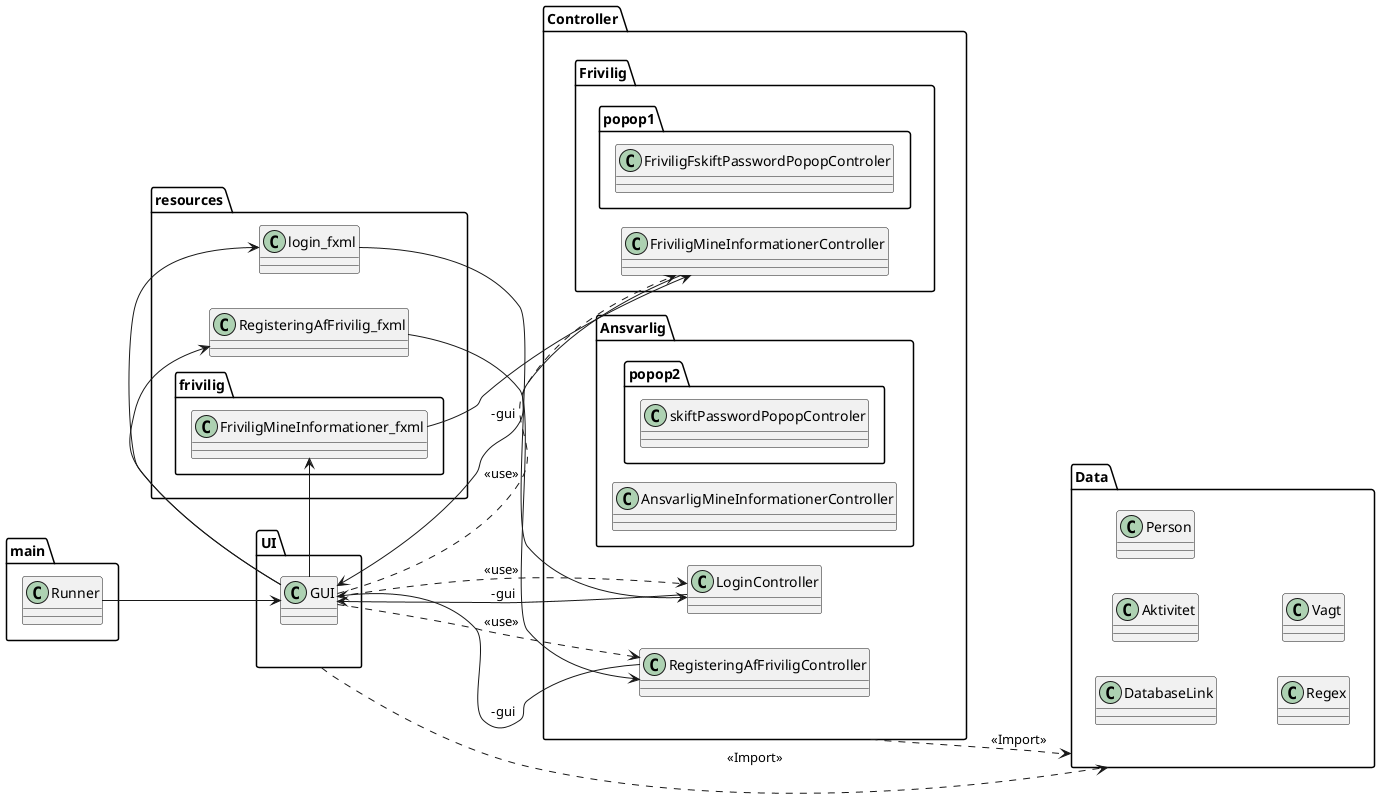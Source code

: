 @startuml
skinparam classAttributeIconSize 0
left to right direction

package resources{
    class login_fxml
    class RegisteringAfFrivilig_fxml
    package frivilig{
        class FriviligMineInformationer_fxml
    }
}

package Controller {
    class LoginController
    class RegisteringAfFriviligController
    package Frivilig{
        class FriviligMineInformationerController
        package popop1{
            class FriviligFskiftPasswordPopopControler
        }
    }
    package Ansvarlig{
        class AnsvarligMineInformationerController
        package popop2{
            class skiftPasswordPopopControler
        }
    }
}

package main{
    class Runner
}

package UI {
    class GUI
}

package Data {
    class DatabaseLink
    class Aktivitet
    class Person
    class Regex
    class Vagt
}

Runner --> GUI

UI ..> Data : <<Import>>
Controller ..> Data : <<Import>>

GUI --> login_fxml
login_fxml --> LoginController
LoginController --> GUI : " -gui"
GUI ..> LoginController : "<<use>>"

GUI --> RegisteringAfFrivilig_fxml
RegisteringAfFrivilig_fxml --> RegisteringAfFriviligController
RegisteringAfFriviligController --> GUI : " -gui"
GUI ..> RegisteringAfFriviligController : "<<use>>"

GUI --> FriviligMineInformationer_fxml
FriviligMineInformationer_fxml --> FriviligMineInformationerController
FriviligMineInformationerController --> GUI : " -gui"
GUI ..> FriviligMineInformationerController : "<<use>>"

@enduml